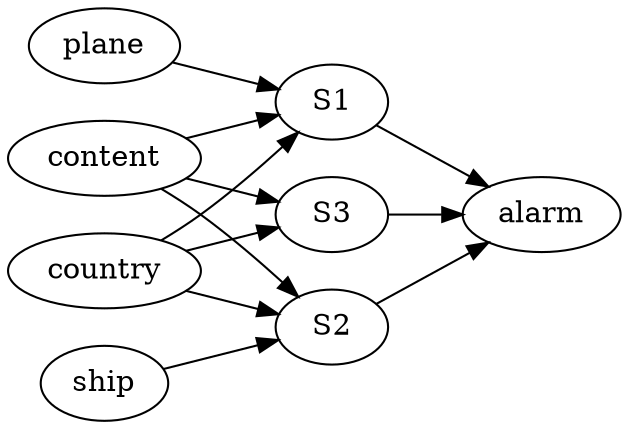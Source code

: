 digraph nuclear_detection {
    rankdir=LR;
    content -> S1;
    content -> S2;
    content -> S3;
    country -> S1;
    country -> S2;
    country -> S3;
    plane -> S1;
    ship -> S2;
    S1 -> alarm;
    S2 -> alarm;
    S3 -> alarm;
}